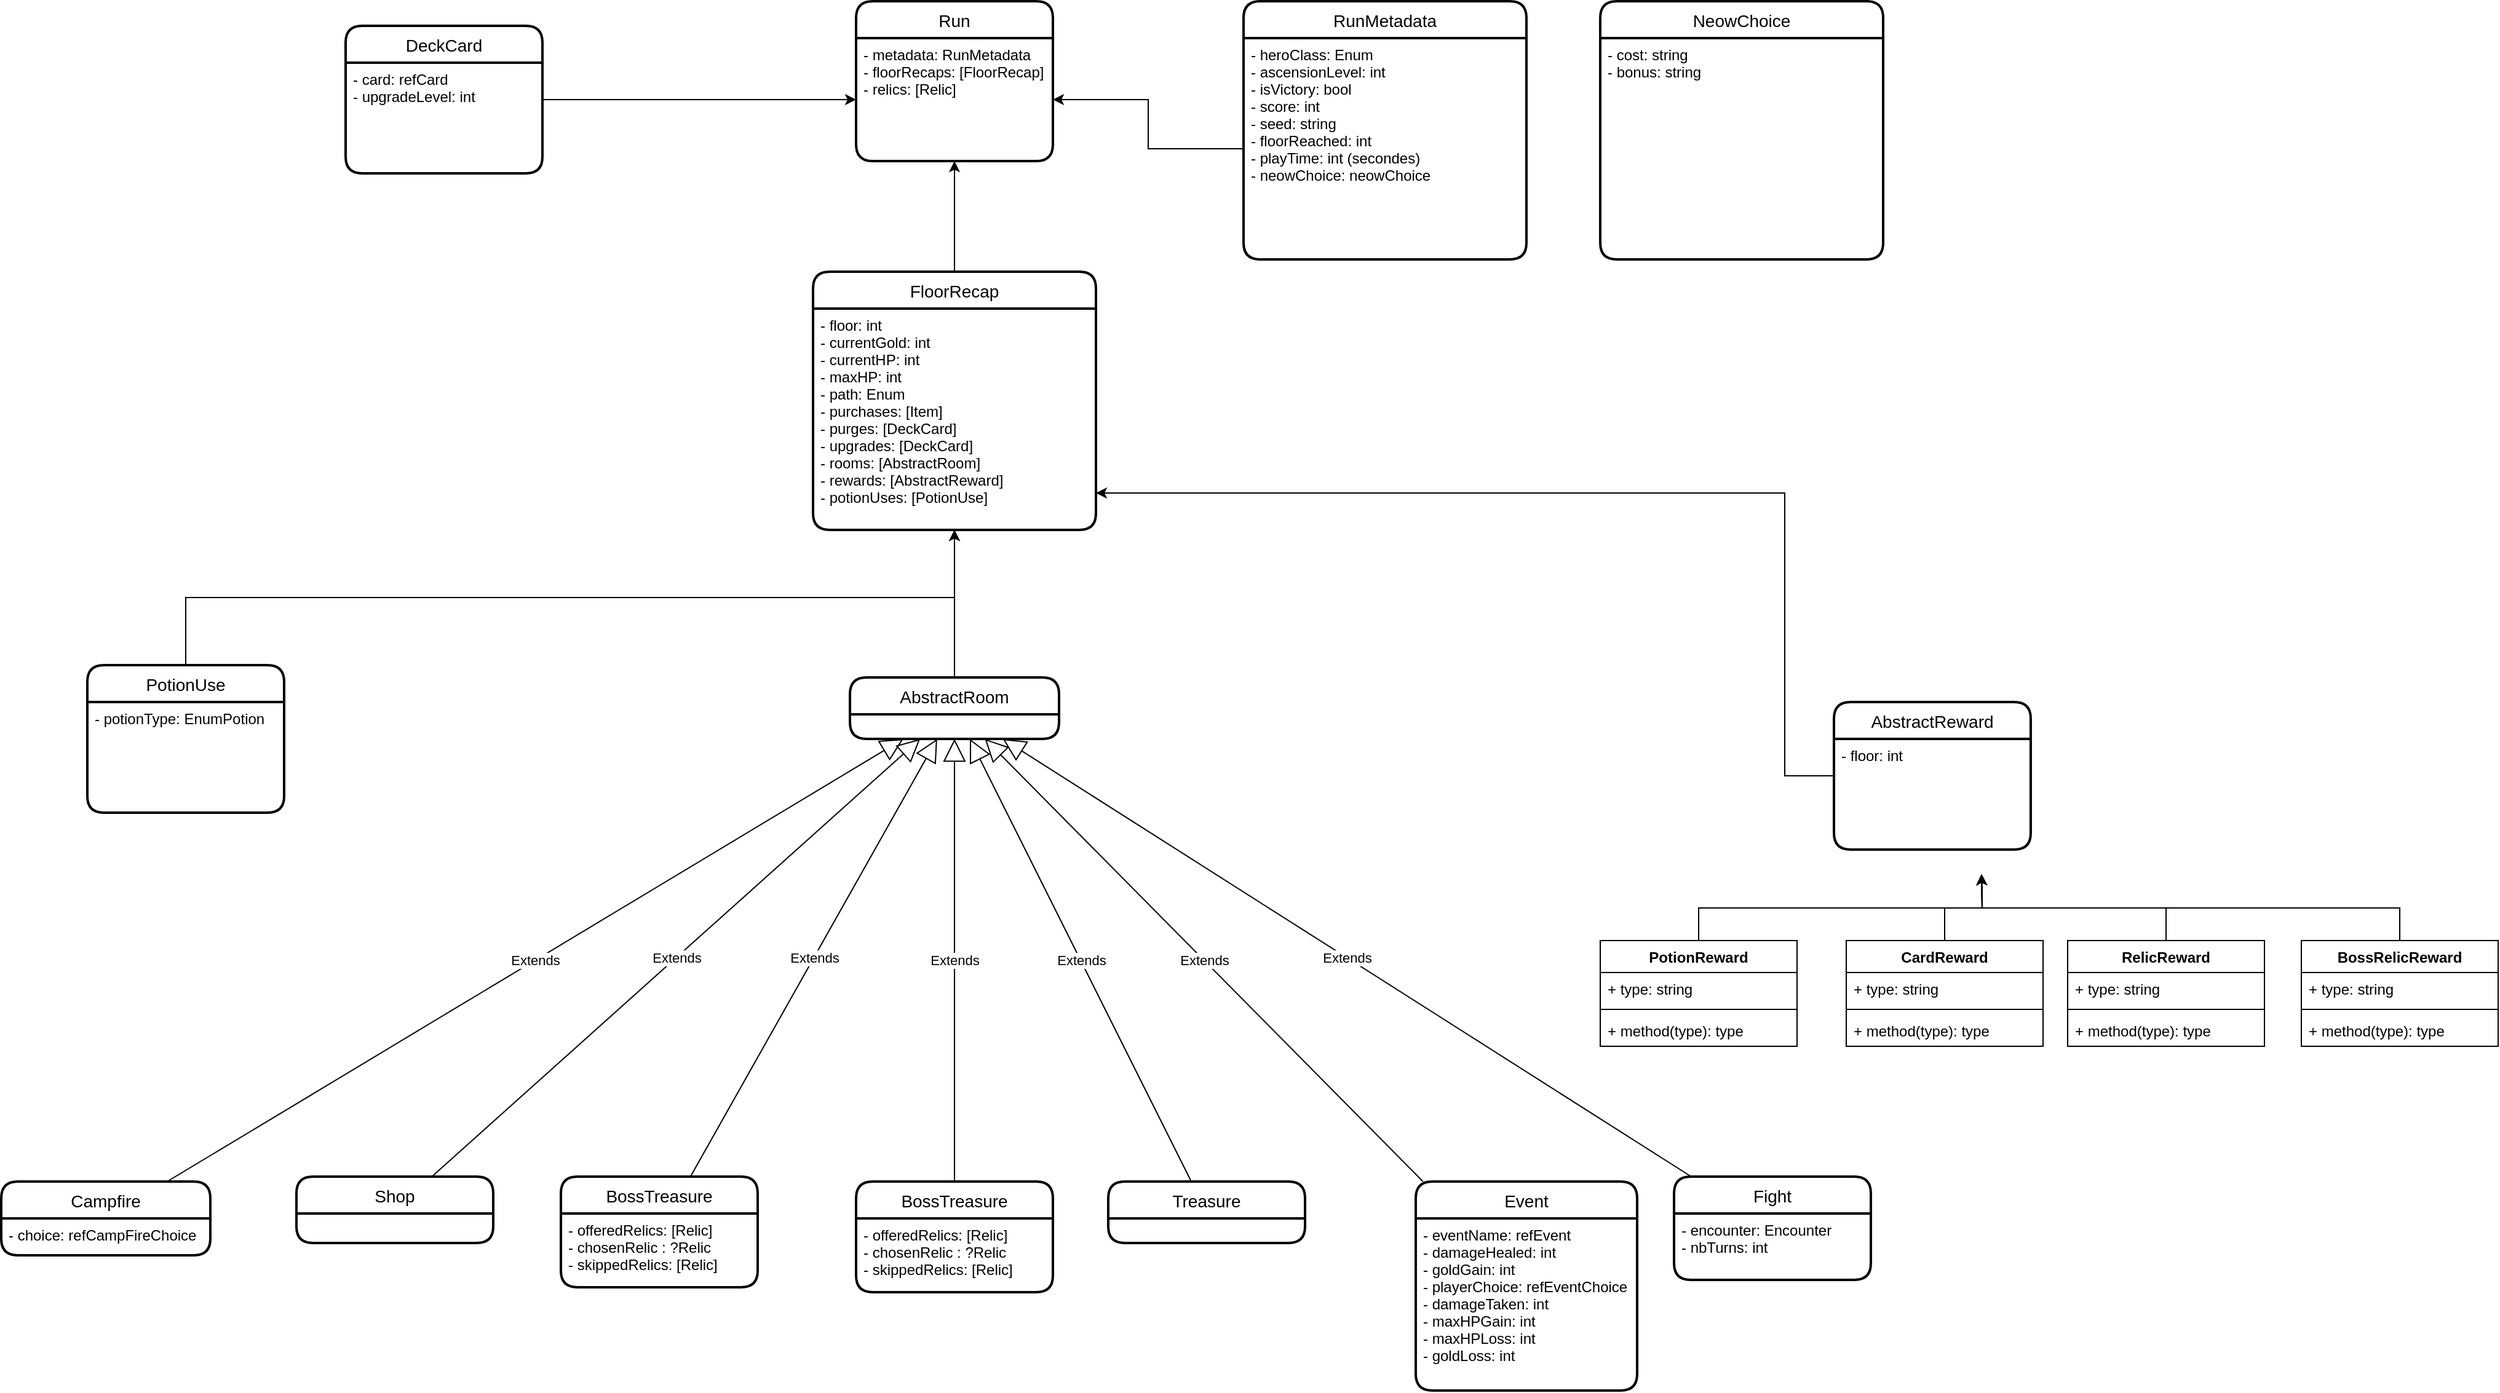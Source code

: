 <mxfile version="20.7.4" type="device" pages="3"><diagram id="__bjtMobuQ8AHCKMtktA" name="entities"><mxGraphModel dx="2004" dy="1700" grid="1" gridSize="10" guides="1" tooltips="1" connect="1" arrows="1" fold="1" page="1" pageScale="1" pageWidth="850" pageHeight="1100" math="0" shadow="0"><root><mxCell id="0"/><mxCell id="1" parent="0"/><mxCell id="xttFW7SoUimQ9JEL-Un5-7" style="edgeStyle=orthogonalEdgeStyle;rounded=0;orthogonalLoop=1;jettySize=auto;html=1;exitX=0.5;exitY=0;exitDx=0;exitDy=0;" edge="1" parent="1" source="efXyuiiFZjf6mDXqfTLO-13"><mxGeometry relative="1" as="geometry"><mxPoint x="1420" y="450" as="targetPoint"/></mxGeometry></mxCell><mxCell id="efXyuiiFZjf6mDXqfTLO-13" value="PotionReward" style="swimlane;fontStyle=1;align=center;verticalAlign=top;childLayout=stackLayout;horizontal=1;startSize=26;horizontalStack=0;resizeParent=1;resizeParentMax=0;resizeLast=0;collapsible=1;marginBottom=0;" vertex="1" parent="1"><mxGeometry x="1110" y="504" width="160" height="86" as="geometry"/></mxCell><mxCell id="efXyuiiFZjf6mDXqfTLO-14" value="+ type: string" style="text;strokeColor=none;fillColor=none;align=left;verticalAlign=top;spacingLeft=4;spacingRight=4;overflow=hidden;rotatable=0;points=[[0,0.5],[1,0.5]];portConstraint=eastwest;" vertex="1" parent="efXyuiiFZjf6mDXqfTLO-13"><mxGeometry y="26" width="160" height="26" as="geometry"/></mxCell><mxCell id="efXyuiiFZjf6mDXqfTLO-15" value="" style="line;strokeWidth=1;fillColor=none;align=left;verticalAlign=middle;spacingTop=-1;spacingLeft=3;spacingRight=3;rotatable=0;labelPosition=right;points=[];portConstraint=eastwest;strokeColor=inherit;" vertex="1" parent="efXyuiiFZjf6mDXqfTLO-13"><mxGeometry y="52" width="160" height="8" as="geometry"/></mxCell><mxCell id="efXyuiiFZjf6mDXqfTLO-16" value="+ method(type): type" style="text;strokeColor=none;fillColor=none;align=left;verticalAlign=top;spacingLeft=4;spacingRight=4;overflow=hidden;rotatable=0;points=[[0,0.5],[1,0.5]];portConstraint=eastwest;" vertex="1" parent="efXyuiiFZjf6mDXqfTLO-13"><mxGeometry y="60" width="160" height="26" as="geometry"/></mxCell><mxCell id="xttFW7SoUimQ9JEL-Un5-8" style="edgeStyle=orthogonalEdgeStyle;rounded=0;orthogonalLoop=1;jettySize=auto;html=1;exitX=0.5;exitY=0;exitDx=0;exitDy=0;" edge="1" parent="1" source="efXyuiiFZjf6mDXqfTLO-17"><mxGeometry relative="1" as="geometry"><mxPoint x="1420" y="450" as="targetPoint"/></mxGeometry></mxCell><mxCell id="efXyuiiFZjf6mDXqfTLO-17" value="CardReward" style="swimlane;fontStyle=1;align=center;verticalAlign=top;childLayout=stackLayout;horizontal=1;startSize=26;horizontalStack=0;resizeParent=1;resizeParentMax=0;resizeLast=0;collapsible=1;marginBottom=0;" vertex="1" parent="1"><mxGeometry x="1310" y="504" width="160" height="86" as="geometry"/></mxCell><mxCell id="efXyuiiFZjf6mDXqfTLO-18" value="+ type: string" style="text;strokeColor=none;fillColor=none;align=left;verticalAlign=top;spacingLeft=4;spacingRight=4;overflow=hidden;rotatable=0;points=[[0,0.5],[1,0.5]];portConstraint=eastwest;" vertex="1" parent="efXyuiiFZjf6mDXqfTLO-17"><mxGeometry y="26" width="160" height="26" as="geometry"/></mxCell><mxCell id="efXyuiiFZjf6mDXqfTLO-19" value="" style="line;strokeWidth=1;fillColor=none;align=left;verticalAlign=middle;spacingTop=-1;spacingLeft=3;spacingRight=3;rotatable=0;labelPosition=right;points=[];portConstraint=eastwest;strokeColor=inherit;" vertex="1" parent="efXyuiiFZjf6mDXqfTLO-17"><mxGeometry y="52" width="160" height="8" as="geometry"/></mxCell><mxCell id="efXyuiiFZjf6mDXqfTLO-20" value="+ method(type): type" style="text;strokeColor=none;fillColor=none;align=left;verticalAlign=top;spacingLeft=4;spacingRight=4;overflow=hidden;rotatable=0;points=[[0,0.5],[1,0.5]];portConstraint=eastwest;" vertex="1" parent="efXyuiiFZjf6mDXqfTLO-17"><mxGeometry y="60" width="160" height="26" as="geometry"/></mxCell><mxCell id="xttFW7SoUimQ9JEL-Un5-9" style="edgeStyle=orthogonalEdgeStyle;rounded=0;orthogonalLoop=1;jettySize=auto;html=1;exitX=0.5;exitY=0;exitDx=0;exitDy=0;" edge="1" parent="1" source="efXyuiiFZjf6mDXqfTLO-21"><mxGeometry relative="1" as="geometry"><mxPoint x="1420" y="450" as="targetPoint"/></mxGeometry></mxCell><mxCell id="efXyuiiFZjf6mDXqfTLO-21" value="RelicReward" style="swimlane;fontStyle=1;align=center;verticalAlign=top;childLayout=stackLayout;horizontal=1;startSize=26;horizontalStack=0;resizeParent=1;resizeParentMax=0;resizeLast=0;collapsible=1;marginBottom=0;" vertex="1" parent="1"><mxGeometry x="1490" y="504" width="160" height="86" as="geometry"/></mxCell><mxCell id="efXyuiiFZjf6mDXqfTLO-22" value="+ type: string" style="text;strokeColor=none;fillColor=none;align=left;verticalAlign=top;spacingLeft=4;spacingRight=4;overflow=hidden;rotatable=0;points=[[0,0.5],[1,0.5]];portConstraint=eastwest;" vertex="1" parent="efXyuiiFZjf6mDXqfTLO-21"><mxGeometry y="26" width="160" height="26" as="geometry"/></mxCell><mxCell id="efXyuiiFZjf6mDXqfTLO-23" value="" style="line;strokeWidth=1;fillColor=none;align=left;verticalAlign=middle;spacingTop=-1;spacingLeft=3;spacingRight=3;rotatable=0;labelPosition=right;points=[];portConstraint=eastwest;strokeColor=inherit;" vertex="1" parent="efXyuiiFZjf6mDXqfTLO-21"><mxGeometry y="52" width="160" height="8" as="geometry"/></mxCell><mxCell id="efXyuiiFZjf6mDXqfTLO-24" value="+ method(type): type" style="text;strokeColor=none;fillColor=none;align=left;verticalAlign=top;spacingLeft=4;spacingRight=4;overflow=hidden;rotatable=0;points=[[0,0.5],[1,0.5]];portConstraint=eastwest;" vertex="1" parent="efXyuiiFZjf6mDXqfTLO-21"><mxGeometry y="60" width="160" height="26" as="geometry"/></mxCell><mxCell id="xttFW7SoUimQ9JEL-Un5-10" style="edgeStyle=orthogonalEdgeStyle;rounded=0;orthogonalLoop=1;jettySize=auto;html=1;exitX=0.5;exitY=0;exitDx=0;exitDy=0;" edge="1" parent="1" source="efXyuiiFZjf6mDXqfTLO-25"><mxGeometry relative="1" as="geometry"><mxPoint x="1420" y="450" as="targetPoint"/></mxGeometry></mxCell><mxCell id="efXyuiiFZjf6mDXqfTLO-25" value="BossRelicReward" style="swimlane;fontStyle=1;align=center;verticalAlign=top;childLayout=stackLayout;horizontal=1;startSize=26;horizontalStack=0;resizeParent=1;resizeParentMax=0;resizeLast=0;collapsible=1;marginBottom=0;" vertex="1" parent="1"><mxGeometry x="1680" y="504" width="160" height="86" as="geometry"/></mxCell><mxCell id="efXyuiiFZjf6mDXqfTLO-26" value="+ type: string" style="text;strokeColor=none;fillColor=none;align=left;verticalAlign=top;spacingLeft=4;spacingRight=4;overflow=hidden;rotatable=0;points=[[0,0.5],[1,0.5]];portConstraint=eastwest;" vertex="1" parent="efXyuiiFZjf6mDXqfTLO-25"><mxGeometry y="26" width="160" height="26" as="geometry"/></mxCell><mxCell id="efXyuiiFZjf6mDXqfTLO-27" value="" style="line;strokeWidth=1;fillColor=none;align=left;verticalAlign=middle;spacingTop=-1;spacingLeft=3;spacingRight=3;rotatable=0;labelPosition=right;points=[];portConstraint=eastwest;strokeColor=inherit;" vertex="1" parent="efXyuiiFZjf6mDXqfTLO-25"><mxGeometry y="52" width="160" height="8" as="geometry"/></mxCell><mxCell id="efXyuiiFZjf6mDXqfTLO-28" value="+ method(type): type" style="text;strokeColor=none;fillColor=none;align=left;verticalAlign=top;spacingLeft=4;spacingRight=4;overflow=hidden;rotatable=0;points=[[0,0.5],[1,0.5]];portConstraint=eastwest;" vertex="1" parent="efXyuiiFZjf6mDXqfTLO-25"><mxGeometry y="60" width="160" height="26" as="geometry"/></mxCell><mxCell id="xttFW7SoUimQ9JEL-Un5-18" value="Run" style="swimlane;childLayout=stackLayout;horizontal=1;startSize=30;horizontalStack=0;rounded=1;fontSize=14;fontStyle=0;strokeWidth=2;resizeParent=0;resizeLast=1;shadow=0;dashed=0;align=center;" vertex="1" parent="1"><mxGeometry x="505" y="-260" width="160" height="130" as="geometry"/></mxCell><mxCell id="xttFW7SoUimQ9JEL-Un5-19" value="- metadata: RunMetadata&#10;- floorRecaps: [FloorRecap]&#10;- relics: [Relic]" style="align=left;strokeColor=none;fillColor=none;spacingLeft=4;fontSize=12;verticalAlign=top;resizable=0;rotatable=0;part=1;" vertex="1" parent="xttFW7SoUimQ9JEL-Un5-18"><mxGeometry y="30" width="160" height="100" as="geometry"/></mxCell><mxCell id="kKe2tscRux23aEhaXwMP-4" style="edgeStyle=orthogonalEdgeStyle;rounded=0;orthogonalLoop=1;jettySize=auto;html=1;" edge="1" parent="1" source="xttFW7SoUimQ9JEL-Un5-25" target="kKe2tscRux23aEhaXwMP-2"><mxGeometry relative="1" as="geometry"/></mxCell><mxCell id="xttFW7SoUimQ9JEL-Un5-25" value="AbstractRoom" style="swimlane;childLayout=stackLayout;horizontal=1;startSize=30;horizontalStack=0;rounded=1;fontSize=14;fontStyle=0;strokeWidth=2;resizeParent=0;resizeLast=1;shadow=0;dashed=0;align=center;" vertex="1" parent="1"><mxGeometry x="500" y="290" width="170" height="50" as="geometry"/></mxCell><mxCell id="xttFW7SoUimQ9JEL-Un5-28" value="Fight" style="swimlane;childLayout=stackLayout;horizontal=1;startSize=30;horizontalStack=0;rounded=1;fontSize=14;fontStyle=0;strokeWidth=2;resizeParent=0;resizeLast=1;shadow=0;dashed=0;align=center;" vertex="1" parent="1"><mxGeometry x="1170" y="696" width="160" height="84" as="geometry"/></mxCell><mxCell id="xttFW7SoUimQ9JEL-Un5-29" value="- encounter: Encounter&#10;- nbTurns: int" style="align=left;strokeColor=none;fillColor=none;spacingLeft=4;fontSize=12;verticalAlign=top;resizable=0;rotatable=0;part=1;" vertex="1" parent="xttFW7SoUimQ9JEL-Un5-28"><mxGeometry y="30" width="160" height="54" as="geometry"/></mxCell><mxCell id="KuW1IxUz2nxv2-13lNVI-1" value="BossTreasure" style="swimlane;childLayout=stackLayout;horizontal=1;startSize=30;horizontalStack=0;rounded=1;fontSize=14;fontStyle=0;strokeWidth=2;resizeParent=0;resizeLast=1;shadow=0;dashed=0;align=center;" vertex="1" parent="1"><mxGeometry x="505" y="700" width="160" height="90" as="geometry"/></mxCell><mxCell id="KuW1IxUz2nxv2-13lNVI-2" value="- offeredRelics: [Relic]&#10;- chosenRelic : ?Relic&#10;- skippedRelics: [Relic]" style="align=left;strokeColor=none;fillColor=none;spacingLeft=4;fontSize=12;verticalAlign=top;resizable=0;rotatable=0;part=1;" vertex="1" parent="KuW1IxUz2nxv2-13lNVI-1"><mxGeometry y="30" width="160" height="60" as="geometry"/></mxCell><mxCell id="KuW1IxUz2nxv2-13lNVI-3" value="BossTreasure" style="swimlane;childLayout=stackLayout;horizontal=1;startSize=30;horizontalStack=0;rounded=1;fontSize=14;fontStyle=0;strokeWidth=2;resizeParent=0;resizeLast=1;shadow=0;dashed=0;align=center;" vertex="1" parent="1"><mxGeometry x="265" y="696" width="160" height="90" as="geometry"/></mxCell><mxCell id="KuW1IxUz2nxv2-13lNVI-4" value="- offeredRelics: [Relic]&#10;- chosenRelic : ?Relic&#10;- skippedRelics: [Relic]" style="align=left;strokeColor=none;fillColor=none;spacingLeft=4;fontSize=12;verticalAlign=top;resizable=0;rotatable=0;part=1;" vertex="1" parent="KuW1IxUz2nxv2-13lNVI-3"><mxGeometry y="30" width="160" height="60" as="geometry"/></mxCell><mxCell id="p4-s3XXNlzBC_nkne51O-3" value="Shop" style="swimlane;childLayout=stackLayout;horizontal=1;startSize=30;horizontalStack=0;rounded=1;fontSize=14;fontStyle=0;strokeWidth=2;resizeParent=0;resizeLast=1;shadow=0;dashed=0;align=center;" vertex="1" parent="1"><mxGeometry x="50" y="696" width="160" height="54" as="geometry"/></mxCell><mxCell id="p4-s3XXNlzBC_nkne51O-8" value="Treasure" style="swimlane;childLayout=stackLayout;horizontal=1;startSize=30;horizontalStack=0;rounded=1;fontSize=14;fontStyle=0;strokeWidth=2;resizeParent=0;resizeLast=1;shadow=0;dashed=0;align=center;" vertex="1" parent="1"><mxGeometry x="710" y="700" width="160" height="50" as="geometry"/></mxCell><mxCell id="p4-s3XXNlzBC_nkne51O-11" value="Event" style="swimlane;childLayout=stackLayout;horizontal=1;startSize=30;horizontalStack=0;rounded=1;fontSize=14;fontStyle=0;strokeWidth=2;resizeParent=0;resizeLast=1;shadow=0;dashed=0;align=center;" vertex="1" parent="1"><mxGeometry x="960" y="700" width="180" height="170" as="geometry"/></mxCell><mxCell id="p4-s3XXNlzBC_nkne51O-12" value="- eventName: refEvent&#10;- damageHealed: int&#10;- goldGain: int&#10;- playerChoice: refEventChoice&#10;- damageTaken: int&#10;- maxHPGain: int&#10;- maxHPLoss: int&#10;- goldLoss: int" style="align=left;strokeColor=none;fillColor=none;spacingLeft=4;fontSize=12;verticalAlign=top;resizable=0;rotatable=0;part=1;" vertex="1" parent="p4-s3XXNlzBC_nkne51O-11"><mxGeometry y="30" width="180" height="140" as="geometry"/></mxCell><mxCell id="p4-s3XXNlzBC_nkne51O-15" style="edgeStyle=orthogonalEdgeStyle;rounded=0;orthogonalLoop=1;jettySize=auto;html=1;" edge="1" parent="1" source="p4-s3XXNlzBC_nkne51O-13" target="kKe2tscRux23aEhaXwMP-2"><mxGeometry relative="1" as="geometry"><Array as="points"><mxPoint x="1260" y="370"/><mxPoint x="1260" y="140"/></Array></mxGeometry></mxCell><mxCell id="p4-s3XXNlzBC_nkne51O-13" value="AbstractReward" style="swimlane;childLayout=stackLayout;horizontal=1;startSize=30;horizontalStack=0;rounded=1;fontSize=14;fontStyle=0;strokeWidth=2;resizeParent=0;resizeLast=1;shadow=0;dashed=0;align=center;" vertex="1" parent="1"><mxGeometry x="1300" y="310" width="160" height="120" as="geometry"/></mxCell><mxCell id="p4-s3XXNlzBC_nkne51O-14" value="- floor: int" style="align=left;strokeColor=none;fillColor=none;spacingLeft=4;fontSize=12;verticalAlign=top;resizable=0;rotatable=0;part=1;" vertex="1" parent="p4-s3XXNlzBC_nkne51O-13"><mxGeometry y="30" width="160" height="90" as="geometry"/></mxCell><mxCell id="Ylfm8XxSoLaUDDj4i5cH-5" style="edgeStyle=orthogonalEdgeStyle;rounded=0;orthogonalLoop=1;jettySize=auto;html=1;entryX=0;entryY=0.5;entryDx=0;entryDy=0;" edge="1" parent="1" source="Ylfm8XxSoLaUDDj4i5cH-3" target="xttFW7SoUimQ9JEL-Un5-19"><mxGeometry relative="1" as="geometry"/></mxCell><mxCell id="Ylfm8XxSoLaUDDj4i5cH-3" value="DeckCard" style="swimlane;childLayout=stackLayout;horizontal=1;startSize=30;horizontalStack=0;rounded=1;fontSize=14;fontStyle=0;strokeWidth=2;resizeParent=0;resizeLast=1;shadow=0;dashed=0;align=center;" vertex="1" parent="1"><mxGeometry x="90" y="-240" width="160" height="120" as="geometry"/></mxCell><mxCell id="Ylfm8XxSoLaUDDj4i5cH-4" value="- card: refCard&#10;- upgradeLevel: int" style="align=left;strokeColor=none;fillColor=none;spacingLeft=4;fontSize=12;verticalAlign=top;resizable=0;rotatable=0;part=1;" vertex="1" parent="Ylfm8XxSoLaUDDj4i5cH-3"><mxGeometry y="30" width="160" height="90" as="geometry"/></mxCell><mxCell id="5c_Pihc_yApweVrvU1Uz-2" value="Campfire" style="swimlane;childLayout=stackLayout;horizontal=1;startSize=30;horizontalStack=0;rounded=1;fontSize=14;fontStyle=0;strokeWidth=2;resizeParent=0;resizeLast=1;shadow=0;dashed=0;align=center;" vertex="1" parent="1"><mxGeometry x="-190" y="700" width="170" height="60" as="geometry"/></mxCell><mxCell id="5c_Pihc_yApweVrvU1Uz-3" value="- choice: refCampFireChoice" style="align=left;strokeColor=none;fillColor=none;spacingLeft=4;fontSize=12;verticalAlign=top;resizable=0;rotatable=0;part=1;" vertex="1" parent="5c_Pihc_yApweVrvU1Uz-2"><mxGeometry y="30" width="170" height="30" as="geometry"/></mxCell><mxCell id="5c_Pihc_yApweVrvU1Uz-5" value="Extends" style="endArrow=block;endSize=16;endFill=0;html=1;rounded=0;" edge="1" parent="1" source="5c_Pihc_yApweVrvU1Uz-2" target="xttFW7SoUimQ9JEL-Un5-25"><mxGeometry width="160" relative="1" as="geometry"><mxPoint x="430" y="690" as="sourcePoint"/><mxPoint x="500" y="427.5" as="targetPoint"/></mxGeometry></mxCell><mxCell id="5c_Pihc_yApweVrvU1Uz-6" value="Extends" style="endArrow=block;endSize=16;endFill=0;html=1;rounded=0;" edge="1" parent="1" source="p4-s3XXNlzBC_nkne51O-3" target="xttFW7SoUimQ9JEL-Un5-25"><mxGeometry width="160" relative="1" as="geometry"><mxPoint x="-35" y="710" as="sourcePoint"/><mxPoint x="500" y="448.143" as="targetPoint"/></mxGeometry></mxCell><mxCell id="5c_Pihc_yApweVrvU1Uz-7" value="Extends" style="endArrow=block;endSize=16;endFill=0;html=1;rounded=0;" edge="1" parent="1" source="KuW1IxUz2nxv2-13lNVI-3" target="xttFW7SoUimQ9JEL-Un5-25"><mxGeometry width="160" relative="1" as="geometry"><mxPoint x="176.346" y="706" as="sourcePoint"/><mxPoint x="541.18" y="450" as="targetPoint"/></mxGeometry></mxCell><mxCell id="5c_Pihc_yApweVrvU1Uz-8" value="Extends" style="endArrow=block;endSize=16;endFill=0;html=1;rounded=0;" edge="1" parent="1" source="KuW1IxUz2nxv2-13lNVI-1" target="xttFW7SoUimQ9JEL-Un5-25"><mxGeometry width="160" relative="1" as="geometry"><mxPoint x="381.25" y="706" as="sourcePoint"/><mxPoint x="585" y="450" as="targetPoint"/></mxGeometry></mxCell><mxCell id="5c_Pihc_yApweVrvU1Uz-9" value="Extends" style="endArrow=block;endSize=16;endFill=0;html=1;rounded=0;" edge="1" parent="1" source="p4-s3XXNlzBC_nkne51O-8" target="xttFW7SoUimQ9JEL-Un5-25"><mxGeometry width="160" relative="1" as="geometry"><mxPoint x="595" y="710" as="sourcePoint"/><mxPoint x="624.191" y="450" as="targetPoint"/></mxGeometry></mxCell><mxCell id="5c_Pihc_yApweVrvU1Uz-10" value="Extends" style="endArrow=block;endSize=16;endFill=0;html=1;rounded=0;" edge="1" parent="1" source="p4-s3XXNlzBC_nkne51O-11" target="xttFW7SoUimQ9JEL-Un5-25"><mxGeometry width="160" relative="1" as="geometry"><mxPoint x="784.926" y="710" as="sourcePoint"/><mxPoint x="660.562" y="450" as="targetPoint"/></mxGeometry></mxCell><mxCell id="5c_Pihc_yApweVrvU1Uz-11" value="Extends" style="endArrow=block;endSize=16;endFill=0;html=1;rounded=0;" edge="1" parent="1" source="xttFW7SoUimQ9JEL-Un5-28" target="xttFW7SoUimQ9JEL-Un5-25"><mxGeometry width="160" relative="1" as="geometry"><mxPoint x="970" y="717.581" as="sourcePoint"/><mxPoint x="670" y="430.12" as="targetPoint"/></mxGeometry></mxCell><mxCell id="kKe2tscRux23aEhaXwMP-3" style="edgeStyle=orthogonalEdgeStyle;rounded=0;orthogonalLoop=1;jettySize=auto;html=1;exitX=0.5;exitY=0;exitDx=0;exitDy=0;" edge="1" parent="1" source="kKe2tscRux23aEhaXwMP-1" target="xttFW7SoUimQ9JEL-Un5-18"><mxGeometry relative="1" as="geometry"/></mxCell><mxCell id="kKe2tscRux23aEhaXwMP-1" value="FloorRecap" style="swimlane;childLayout=stackLayout;horizontal=1;startSize=30;horizontalStack=0;rounded=1;fontSize=14;fontStyle=0;strokeWidth=2;resizeParent=0;resizeLast=1;shadow=0;dashed=0;align=center;" vertex="1" parent="1"><mxGeometry x="470" y="-40" width="230" height="210" as="geometry"/></mxCell><mxCell id="kKe2tscRux23aEhaXwMP-2" value="- floor: int&#10;- currentGold: int&#10;- currentHP: int&#10;- maxHP: int&#10;- path: Enum&#10;- purchases: [Item]&#10;- purges: [DeckCard]&#10;- upgrades: [DeckCard]&#10;- rooms: [AbstractRoom]&#10;- rewards: [AbstractReward]&#10;- potionUses: [PotionUse]" style="align=left;strokeColor=none;fillColor=none;spacingLeft=4;fontSize=12;verticalAlign=top;resizable=0;rotatable=0;part=1;" vertex="1" parent="kKe2tscRux23aEhaXwMP-1"><mxGeometry y="30" width="230" height="180" as="geometry"/></mxCell><mxCell id="7b0A8TiL0tzYv6noufIh-1" value="RunMetadata" style="swimlane;childLayout=stackLayout;horizontal=1;startSize=30;horizontalStack=0;rounded=1;fontSize=14;fontStyle=0;strokeWidth=2;resizeParent=0;resizeLast=1;shadow=0;dashed=0;align=center;" vertex="1" parent="1"><mxGeometry x="820" y="-260" width="230" height="210" as="geometry"/></mxCell><mxCell id="7b0A8TiL0tzYv6noufIh-2" value="- heroClass: Enum&#10;- ascensionLevel: int&#10;- isVictory: bool&#10;- score: int&#10;- seed: string&#10;- floorReached: int&#10;- playTime: int (secondes)&#10;- neowChoice: neowChoice" style="align=left;strokeColor=none;fillColor=none;spacingLeft=4;fontSize=12;verticalAlign=top;resizable=0;rotatable=0;part=1;" vertex="1" parent="7b0A8TiL0tzYv6noufIh-1"><mxGeometry y="30" width="230" height="180" as="geometry"/></mxCell><mxCell id="7b0A8TiL0tzYv6noufIh-3" style="edgeStyle=orthogonalEdgeStyle;rounded=0;orthogonalLoop=1;jettySize=auto;html=1;exitX=0;exitY=0.5;exitDx=0;exitDy=0;" edge="1" parent="1" source="7b0A8TiL0tzYv6noufIh-2" target="xttFW7SoUimQ9JEL-Un5-19"><mxGeometry relative="1" as="geometry"/></mxCell><mxCell id="_qoiexSCk1TqXEXSjQTU-4" style="edgeStyle=orthogonalEdgeStyle;rounded=0;orthogonalLoop=1;jettySize=auto;html=1;exitX=0.5;exitY=0;exitDx=0;exitDy=0;" edge="1" parent="1" source="mv8RkDn90kr_nVPXS69g-2" target="kKe2tscRux23aEhaXwMP-1"><mxGeometry relative="1" as="geometry"/></mxCell><mxCell id="mv8RkDn90kr_nVPXS69g-2" value="PotionUse" style="swimlane;childLayout=stackLayout;horizontal=1;startSize=30;horizontalStack=0;rounded=1;fontSize=14;fontStyle=0;strokeWidth=2;resizeParent=0;resizeLast=1;shadow=0;dashed=0;align=center;" vertex="1" parent="1"><mxGeometry x="-120" y="280" width="160" height="120" as="geometry"/></mxCell><mxCell id="mv8RkDn90kr_nVPXS69g-3" value="- potionType: EnumPotion" style="align=left;strokeColor=none;fillColor=none;spacingLeft=4;fontSize=12;verticalAlign=top;resizable=0;rotatable=0;part=1;" vertex="1" parent="mv8RkDn90kr_nVPXS69g-2"><mxGeometry y="30" width="160" height="90" as="geometry"/></mxCell><mxCell id="_qoiexSCk1TqXEXSjQTU-2" value="NeowChoice" style="swimlane;childLayout=stackLayout;horizontal=1;startSize=30;horizontalStack=0;rounded=1;fontSize=14;fontStyle=0;strokeWidth=2;resizeParent=0;resizeLast=1;shadow=0;dashed=0;align=center;" vertex="1" parent="1"><mxGeometry x="1110" y="-260" width="230" height="210" as="geometry"/></mxCell><mxCell id="_qoiexSCk1TqXEXSjQTU-3" value="- cost: string&#10;- bonus: string" style="align=left;strokeColor=none;fillColor=none;spacingLeft=4;fontSize=12;verticalAlign=top;resizable=0;rotatable=0;part=1;" vertex="1" parent="_qoiexSCk1TqXEXSjQTU-2"><mxGeometry y="30" width="230" height="180" as="geometry"/></mxCell></root></mxGraphModel></diagram><diagram id="QLfHClA8jTwEr3TQm0oh" name="referentiels"><mxGraphModel dx="1674" dy="1970" grid="1" gridSize="10" guides="1" tooltips="1" connect="1" arrows="1" fold="1" page="1" pageScale="1" pageWidth="850" pageHeight="1100" math="0" shadow="0"><root><mxCell id="0"/><mxCell id="1" parent="0"/><mxCell id="jTBQ9KQ7SUlOizYW02W--1" value="Event" style="swimlane;fontStyle=1;align=center;verticalAlign=top;childLayout=stackLayout;horizontal=1;startSize=26;horizontalStack=0;resizeParent=1;resizeParentMax=0;resizeLast=0;collapsible=1;marginBottom=0;" vertex="1" parent="1"><mxGeometry x="140" y="230" width="160" height="86" as="geometry"/></mxCell><mxCell id="jTBQ9KQ7SUlOizYW02W--20" value="+ code : string" style="text;strokeColor=none;fillColor=none;align=left;verticalAlign=top;spacingLeft=4;spacingRight=4;overflow=hidden;rotatable=0;points=[[0,0.5],[1,0.5]];portConstraint=eastwest;" vertex="1" parent="jTBQ9KQ7SUlOizYW02W--1"><mxGeometry y="26" width="160" height="26" as="geometry"/></mxCell><mxCell id="jTBQ9KQ7SUlOizYW02W--21" value="+ label : string" style="text;strokeColor=none;fillColor=none;align=left;verticalAlign=top;spacingLeft=4;spacingRight=4;overflow=hidden;rotatable=0;points=[[0,0.5],[1,0.5]];portConstraint=eastwest;" vertex="1" parent="jTBQ9KQ7SUlOizYW02W--1"><mxGeometry y="52" width="160" height="26" as="geometry"/></mxCell><mxCell id="jTBQ9KQ7SUlOizYW02W--3" value="" style="line;strokeWidth=1;fillColor=none;align=left;verticalAlign=middle;spacingTop=-1;spacingLeft=3;spacingRight=3;rotatable=0;labelPosition=right;points=[];portConstraint=eastwest;strokeColor=inherit;" vertex="1" parent="jTBQ9KQ7SUlOizYW02W--1"><mxGeometry y="78" width="160" height="8" as="geometry"/></mxCell><mxCell id="jTBQ9KQ7SUlOizYW02W--28" style="edgeStyle=orthogonalEdgeStyle;rounded=0;orthogonalLoop=1;jettySize=auto;html=1;exitX=0.5;exitY=0;exitDx=0;exitDy=0;" edge="1" parent="1" source="jTBQ9KQ7SUlOizYW02W--22" target="jTBQ9KQ7SUlOizYW02W--1"><mxGeometry relative="1" as="geometry"/></mxCell><mxCell id="jTBQ9KQ7SUlOizYW02W--22" value="EventChoice" style="swimlane;fontStyle=1;align=center;verticalAlign=top;childLayout=stackLayout;horizontal=1;startSize=26;horizontalStack=0;resizeParent=1;resizeParentMax=0;resizeLast=0;collapsible=1;marginBottom=0;" vertex="1" parent="1"><mxGeometry x="140" y="450" width="160" height="112" as="geometry"/></mxCell><mxCell id="jTBQ9KQ7SUlOizYW02W--27" value="+ event : Event" style="text;strokeColor=none;fillColor=none;align=left;verticalAlign=top;spacingLeft=4;spacingRight=4;overflow=hidden;rotatable=0;points=[[0,0.5],[1,0.5]];portConstraint=eastwest;" vertex="1" parent="jTBQ9KQ7SUlOizYW02W--22"><mxGeometry y="26" width="160" height="26" as="geometry"/></mxCell><mxCell id="jTBQ9KQ7SUlOizYW02W--23" value="+ code : string" style="text;strokeColor=none;fillColor=none;align=left;verticalAlign=top;spacingLeft=4;spacingRight=4;overflow=hidden;rotatable=0;points=[[0,0.5],[1,0.5]];portConstraint=eastwest;" vertex="1" parent="jTBQ9KQ7SUlOizYW02W--22"><mxGeometry y="52" width="160" height="26" as="geometry"/></mxCell><mxCell id="jTBQ9KQ7SUlOizYW02W--24" value="+ label : string" style="text;strokeColor=none;fillColor=none;align=left;verticalAlign=top;spacingLeft=4;spacingRight=4;overflow=hidden;rotatable=0;points=[[0,0.5],[1,0.5]];portConstraint=eastwest;" vertex="1" parent="jTBQ9KQ7SUlOizYW02W--22"><mxGeometry y="78" width="160" height="26" as="geometry"/></mxCell><mxCell id="jTBQ9KQ7SUlOizYW02W--25" value="" style="line;strokeWidth=1;fillColor=none;align=left;verticalAlign=middle;spacingTop=-1;spacingLeft=3;spacingRight=3;rotatable=0;labelPosition=right;points=[];portConstraint=eastwest;strokeColor=inherit;" vertex="1" parent="jTBQ9KQ7SUlOizYW02W--22"><mxGeometry y="104" width="160" height="8" as="geometry"/></mxCell><mxCell id="2v5MdumniI1WgPi8ZOXu-6" style="edgeStyle=orthogonalEdgeStyle;rounded=0;orthogonalLoop=1;jettySize=auto;html=1;" edge="1" parent="1" source="jTBQ9KQ7SUlOizYW02W--29" target="2v5MdumniI1WgPi8ZOXu-1"><mxGeometry relative="1" as="geometry"/></mxCell><mxCell id="jTBQ9KQ7SUlOizYW02W--29" value="Monster" style="swimlane;fontStyle=1;align=center;verticalAlign=top;childLayout=stackLayout;horizontal=1;startSize=26;horizontalStack=0;resizeParent=1;resizeParentMax=0;resizeLast=0;collapsible=1;marginBottom=0;" vertex="1" parent="1"><mxGeometry x="630" y="420" width="160" height="112" as="geometry"/></mxCell><mxCell id="jTBQ9KQ7SUlOizYW02W--30" value="+ code : string" style="text;strokeColor=none;fillColor=none;align=left;verticalAlign=top;spacingLeft=4;spacingRight=4;overflow=hidden;rotatable=0;points=[[0,0.5],[1,0.5]];portConstraint=eastwest;" vertex="1" parent="jTBQ9KQ7SUlOizYW02W--29"><mxGeometry y="26" width="160" height="26" as="geometry"/></mxCell><mxCell id="jTBQ9KQ7SUlOizYW02W--31" value="+ label : string" style="text;strokeColor=none;fillColor=none;align=left;verticalAlign=top;spacingLeft=4;spacingRight=4;overflow=hidden;rotatable=0;points=[[0,0.5],[1,0.5]];portConstraint=eastwest;" vertex="1" parent="jTBQ9KQ7SUlOizYW02W--29"><mxGeometry y="52" width="160" height="26" as="geometry"/></mxCell><mxCell id="jTBQ9KQ7SUlOizYW02W--32" value="+ type : string (normal/elite/boss)" style="text;strokeColor=none;fillColor=none;align=left;verticalAlign=top;spacingLeft=4;spacingRight=4;overflow=hidden;rotatable=0;points=[[0,0.5],[1,0.5]];portConstraint=eastwest;" vertex="1" parent="jTBQ9KQ7SUlOizYW02W--29"><mxGeometry y="78" width="160" height="26" as="geometry"/></mxCell><mxCell id="jTBQ9KQ7SUlOizYW02W--35" value="" style="line;strokeWidth=1;fillColor=none;align=left;verticalAlign=middle;spacingTop=-1;spacingLeft=3;spacingRight=3;rotatable=0;labelPosition=right;points=[];portConstraint=eastwest;strokeColor=inherit;" vertex="1" parent="jTBQ9KQ7SUlOizYW02W--29"><mxGeometry y="104" width="160" height="8" as="geometry"/></mxCell><mxCell id="2v5MdumniI1WgPi8ZOXu-1" value="Encounter" style="swimlane;fontStyle=1;align=center;verticalAlign=top;childLayout=stackLayout;horizontal=1;startSize=26;horizontalStack=0;resizeParent=1;resizeParentMax=0;resizeLast=0;collapsible=1;marginBottom=0;" vertex="1" parent="1"><mxGeometry x="630" y="217" width="160" height="112" as="geometry"/></mxCell><mxCell id="2v5MdumniI1WgPi8ZOXu-2" value="+ code : string" style="text;strokeColor=none;fillColor=none;align=left;verticalAlign=top;spacingLeft=4;spacingRight=4;overflow=hidden;rotatable=0;points=[[0,0.5],[1,0.5]];portConstraint=eastwest;" vertex="1" parent="2v5MdumniI1WgPi8ZOXu-1"><mxGeometry y="26" width="160" height="26" as="geometry"/></mxCell><mxCell id="2v5MdumniI1WgPi8ZOXu-3" value="+ label : string" style="text;strokeColor=none;fillColor=none;align=left;verticalAlign=top;spacingLeft=4;spacingRight=4;overflow=hidden;rotatable=0;points=[[0,0.5],[1,0.5]];portConstraint=eastwest;" vertex="1" parent="2v5MdumniI1WgPi8ZOXu-1"><mxGeometry y="52" width="160" height="26" as="geometry"/></mxCell><mxCell id="2v5MdumniI1WgPi8ZOXu-4" value="+ monsters : [monster]" style="text;strokeColor=none;fillColor=none;align=left;verticalAlign=top;spacingLeft=4;spacingRight=4;overflow=hidden;rotatable=0;points=[[0,0.5],[1,0.5]];portConstraint=eastwest;" vertex="1" parent="2v5MdumniI1WgPi8ZOXu-1"><mxGeometry y="78" width="160" height="26" as="geometry"/></mxCell><mxCell id="2v5MdumniI1WgPi8ZOXu-5" value="" style="line;strokeWidth=1;fillColor=none;align=left;verticalAlign=middle;spacingTop=-1;spacingLeft=3;spacingRight=3;rotatable=0;labelPosition=right;points=[];portConstraint=eastwest;strokeColor=inherit;" vertex="1" parent="2v5MdumniI1WgPi8ZOXu-1"><mxGeometry y="104" width="160" height="8" as="geometry"/></mxCell><mxCell id="SBcxOo6MJHOFQoUvKMkm-1" value="Item" style="swimlane;childLayout=stackLayout;horizontal=1;startSize=30;horizontalStack=0;rounded=1;fontSize=14;fontStyle=0;strokeWidth=2;resizeParent=0;resizeLast=1;shadow=0;dashed=0;align=center;" vertex="1" parent="1"><mxGeometry x="425" y="-210" width="160" height="130" as="geometry"/></mxCell><mxCell id="SBcxOo6MJHOFQoUvKMkm-2" value="- code: string&#10;- label: string&#10;- rarity: Enum&#10;- desciption: string&#10;- color: Enum" style="align=left;strokeColor=none;fillColor=none;spacingLeft=4;fontSize=12;verticalAlign=top;resizable=0;rotatable=0;part=1;" vertex="1" parent="SBcxOo6MJHOFQoUvKMkm-1"><mxGeometry y="30" width="160" height="100" as="geometry"/></mxCell><mxCell id="SBcxOo6MJHOFQoUvKMkm-3" value="Potion" style="swimlane;childLayout=stackLayout;horizontal=1;startSize=30;horizontalStack=0;rounded=1;fontSize=14;fontStyle=0;strokeWidth=2;resizeParent=0;resizeLast=1;shadow=0;dashed=0;align=center;" vertex="1" parent="1"><mxGeometry x="170" y="-10" width="160" height="60" as="geometry"/></mxCell><mxCell id="SBcxOo6MJHOFQoUvKMkm-6" value="Relic" style="swimlane;childLayout=stackLayout;horizontal=1;startSize=30;horizontalStack=0;rounded=1;fontSize=14;fontStyle=0;strokeWidth=2;resizeParent=0;resizeLast=1;shadow=0;dashed=0;align=center;" vertex="1" parent="1"><mxGeometry x="380" y="-10" width="160" height="60" as="geometry"/></mxCell><mxCell id="SBcxOo6MJHOFQoUvKMkm-9" value="Card" style="swimlane;childLayout=stackLayout;horizontal=1;startSize=30;horizontalStack=0;rounded=1;fontSize=14;fontStyle=0;strokeWidth=2;resizeParent=0;resizeLast=1;shadow=0;dashed=0;align=center;" vertex="1" parent="1"><mxGeometry x="600" y="-10" width="160" height="70" as="geometry"/></mxCell><mxCell id="SBcxOo6MJHOFQoUvKMkm-10" value="- type: EnumCardType" style="align=left;strokeColor=none;fillColor=none;spacingLeft=4;fontSize=12;verticalAlign=top;resizable=0;rotatable=0;part=1;" vertex="1" parent="SBcxOo6MJHOFQoUvKMkm-9"><mxGeometry y="30" width="160" height="40" as="geometry"/></mxCell></root></mxGraphModel></diagram><diagram id="kQZd03pnwcFl7Ojog5Sj" name="Business"><mxGraphModel dx="1674" dy="870" grid="1" gridSize="10" guides="1" tooltips="1" connect="1" arrows="1" fold="1" page="1" pageScale="1" pageWidth="850" pageHeight="1100" math="0" shadow="0"><root><mxCell id="0"/><mxCell id="1" parent="0"/><mxCell id="R901qItjcQY2HIjXvopk-5" value="&lt;p style=&quot;margin:0px;margin-top:4px;text-align:center;&quot;&gt;&lt;b&gt;Parser&lt;/b&gt;&lt;/p&gt;&lt;hr size=&quot;1&quot;&gt;&lt;p style=&quot;margin:0px;margin-left:4px;&quot;&gt;+ filePath: string&lt;/p&gt;&lt;p style=&quot;margin:0px;margin-left:4px;&quot;&gt;+ jsonSave: json&lt;/p&gt;&lt;hr size=&quot;1&quot;&gt;&lt;p style=&quot;margin:0px;margin-left:4px;&quot;&gt;+ loadJson(): json&lt;/p&gt;&lt;p style=&quot;margin:0px;margin-left:4px;&quot;&gt;+ createRun(): Run&lt;/p&gt;" style="verticalAlign=top;align=left;overflow=fill;fontSize=12;fontFamily=Helvetica;html=1;" vertex="1" parent="1"><mxGeometry x="20" y="230" width="160" height="160" as="geometry"/></mxCell><mxCell id="f9S3SyFIxL1TOMOzIbBe-1" value="&lt;p style=&quot;margin:0px;margin-top:4px;text-align:center;&quot;&gt;&lt;b&gt;RunApi&lt;/b&gt;&lt;/p&gt;&lt;hr size=&quot;1&quot;&gt;&lt;p style=&quot;margin:0px;margin-left:4px;&quot;&gt;+ filePath: string&lt;/p&gt;&lt;p style=&quot;margin:0px;margin-left:4px;&quot;&gt;+ jsonSave: json&lt;/p&gt;&lt;hr size=&quot;1&quot;&gt;&lt;p style=&quot;margin:0px;margin-left:4px;&quot;&gt;+ loadJson(): json&lt;/p&gt;&lt;p style=&quot;margin:0px;margin-left:4px;&quot;&gt;+ getRecapByFloor(int): FloorRecap&lt;/p&gt;&lt;p style=&quot;margin:0px;margin-left:4px;&quot;&gt;+ getRelicList(): [Relic]&lt;/p&gt;&lt;p style=&quot;margin:0px;margin-left:4px;&quot;&gt;+ getDeck(): [DeckCard]&lt;/p&gt;&lt;p style=&quot;margin:0px;margin-left:4px;&quot;&gt;+ getRunMetaData: [RunMetada]&lt;/p&gt;" style="verticalAlign=top;align=left;overflow=fill;fontSize=12;fontFamily=Helvetica;html=1;" vertex="1" parent="1"><mxGeometry x="380" y="240" width="220" height="160" as="geometry"/></mxCell></root></mxGraphModel></diagram></mxfile>